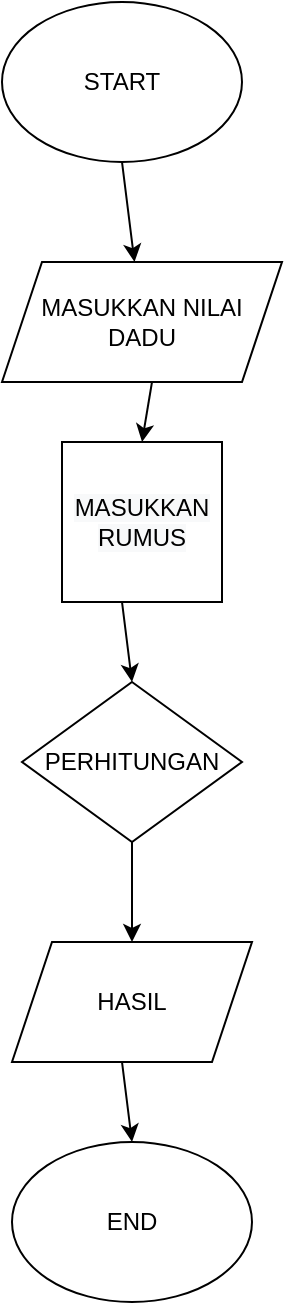 <mxfile version="17.2.4" type="google"><diagram id="oSUy31DFE4Nkql2DcAfJ" name="Page-1"><mxGraphModel dx="868" dy="442" grid="1" gridSize="10" guides="1" tooltips="1" connect="1" arrows="1" fold="1" page="1" pageScale="1" pageWidth="827" pageHeight="1169" math="0" shadow="0"><root><mxCell id="0"/><mxCell id="1" parent="0"/><mxCell id="I7gw3vb8PuuU63ut8EVI-1" value="START" style="ellipse;whiteSpace=wrap;html=1;" parent="1" vertex="1"><mxGeometry x="100" y="50" width="120" height="80" as="geometry"/></mxCell><mxCell id="I7gw3vb8PuuU63ut8EVI-2" value="END" style="ellipse;whiteSpace=wrap;html=1;" parent="1" vertex="1"><mxGeometry x="105" y="620" width="120" height="80" as="geometry"/></mxCell><mxCell id="I7gw3vb8PuuU63ut8EVI-3" value="MASUKKAN NILAI DADU" style="shape=parallelogram;perimeter=parallelogramPerimeter;whiteSpace=wrap;html=1;fixedSize=1;" parent="1" vertex="1"><mxGeometry x="100" y="180" width="140" height="60" as="geometry"/></mxCell><mxCell id="I7gw3vb8PuuU63ut8EVI-4" value="PERHITUNGAN" style="rhombus;whiteSpace=wrap;html=1;" parent="1" vertex="1"><mxGeometry x="110" y="390" width="110" height="80" as="geometry"/></mxCell><mxCell id="I7gw3vb8PuuU63ut8EVI-5" value="&#10;&#10;&lt;span style=&quot;color: rgb(0, 0, 0); font-family: helvetica; font-size: 12px; font-style: normal; font-weight: 400; letter-spacing: normal; text-align: center; text-indent: 0px; text-transform: none; word-spacing: 0px; background-color: rgb(248, 249, 250); display: inline; float: none;&quot;&gt;MASUKKAN RUMUS&lt;/span&gt;&#10;&#10;" style="whiteSpace=wrap;html=1;aspect=fixed;" parent="1" vertex="1"><mxGeometry x="130" y="270" width="80" height="80" as="geometry"/></mxCell><mxCell id="I7gw3vb8PuuU63ut8EVI-6" value="HASIL" style="shape=parallelogram;perimeter=parallelogramPerimeter;whiteSpace=wrap;html=1;fixedSize=1;" parent="1" vertex="1"><mxGeometry x="105" y="520" width="120" height="60" as="geometry"/></mxCell><mxCell id="I7gw3vb8PuuU63ut8EVI-7" value="" style="endArrow=classic;html=1;rounded=0;" parent="1" target="I7gw3vb8PuuU63ut8EVI-3" edge="1"><mxGeometry width="50" height="50" relative="1" as="geometry"><mxPoint x="160" y="130" as="sourcePoint"/><mxPoint x="210" y="80" as="targetPoint"/></mxGeometry></mxCell><mxCell id="I7gw3vb8PuuU63ut8EVI-8" value="" style="endArrow=classic;html=1;rounded=0;entryX=0.5;entryY=0;entryDx=0;entryDy=0;" parent="1" target="I7gw3vb8PuuU63ut8EVI-5" edge="1"><mxGeometry width="50" height="50" relative="1" as="geometry"><mxPoint x="175" y="240" as="sourcePoint"/><mxPoint x="225" y="190" as="targetPoint"/></mxGeometry></mxCell><mxCell id="I7gw3vb8PuuU63ut8EVI-9" value="" style="endArrow=classic;html=1;rounded=0;entryX=0.5;entryY=0;entryDx=0;entryDy=0;" parent="1" target="I7gw3vb8PuuU63ut8EVI-4" edge="1"><mxGeometry width="50" height="50" relative="1" as="geometry"><mxPoint x="160" y="350" as="sourcePoint"/><mxPoint x="210" y="300" as="targetPoint"/></mxGeometry></mxCell><mxCell id="I7gw3vb8PuuU63ut8EVI-10" value="" style="endArrow=classic;html=1;rounded=0;entryX=0.5;entryY=0;entryDx=0;entryDy=0;exitX=0.5;exitY=1;exitDx=0;exitDy=0;" parent="1" source="I7gw3vb8PuuU63ut8EVI-4" target="I7gw3vb8PuuU63ut8EVI-6" edge="1"><mxGeometry width="50" height="50" relative="1" as="geometry"><mxPoint x="170" y="470" as="sourcePoint"/><mxPoint x="220" y="420" as="targetPoint"/></mxGeometry></mxCell><mxCell id="I7gw3vb8PuuU63ut8EVI-11" value="" style="endArrow=classic;html=1;rounded=0;entryX=0.5;entryY=0;entryDx=0;entryDy=0;" parent="1" target="I7gw3vb8PuuU63ut8EVI-2" edge="1"><mxGeometry width="50" height="50" relative="1" as="geometry"><mxPoint x="160" y="580" as="sourcePoint"/><mxPoint x="210" y="530" as="targetPoint"/></mxGeometry></mxCell></root></mxGraphModel></diagram></mxfile>